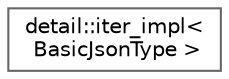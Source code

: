digraph "Gráfico de jerarquía de clases"
{
 // LATEX_PDF_SIZE
  bgcolor="transparent";
  edge [fontname=Helvetica,fontsize=10,labelfontname=Helvetica,labelfontsize=10];
  node [fontname=Helvetica,fontsize=10,shape=box,height=0.2,width=0.4];
  rankdir="LR";
  Node0 [id="Node000000",label="detail::iter_impl\<\l BasicJsonType \>",height=0.2,width=0.4,color="grey40", fillcolor="white", style="filled",URL="$classdetail_1_1iter__impl.html",tooltip="a template for a bidirectional iterator for the basic_json class This class implements a both iterato..."];
}
